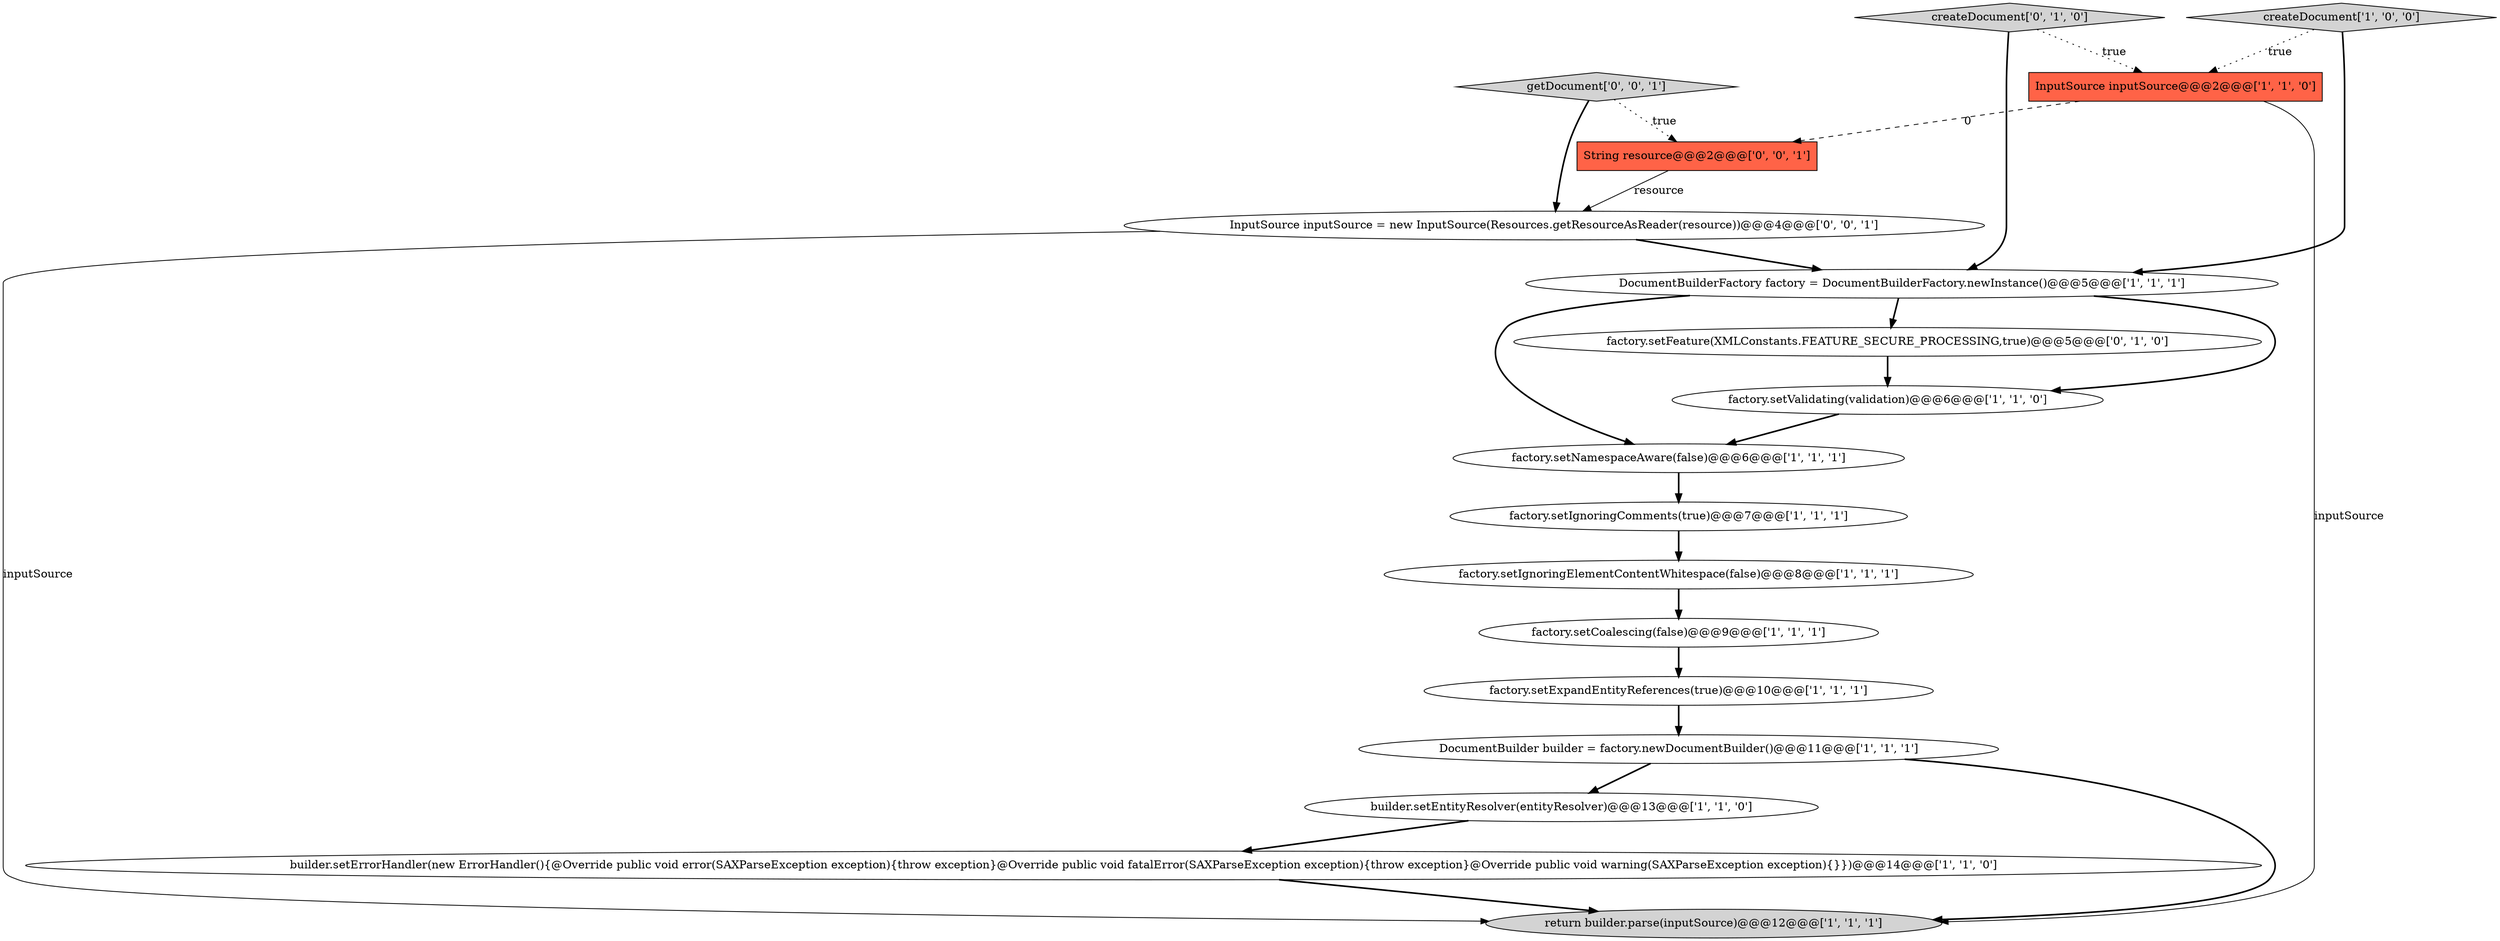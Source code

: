 digraph {
12 [style = filled, label = "createDocument['1', '0', '0']", fillcolor = lightgray, shape = diamond image = "AAA0AAABBB1BBB"];
10 [style = filled, label = "factory.setIgnoringElementContentWhitespace(false)@@@8@@@['1', '1', '1']", fillcolor = white, shape = ellipse image = "AAA0AAABBB1BBB"];
0 [style = filled, label = "factory.setNamespaceAware(false)@@@6@@@['1', '1', '1']", fillcolor = white, shape = ellipse image = "AAA0AAABBB1BBB"];
15 [style = filled, label = "InputSource inputSource = new InputSource(Resources.getResourceAsReader(resource))@@@4@@@['0', '0', '1']", fillcolor = white, shape = ellipse image = "AAA0AAABBB3BBB"];
4 [style = filled, label = "DocumentBuilder builder = factory.newDocumentBuilder()@@@11@@@['1', '1', '1']", fillcolor = white, shape = ellipse image = "AAA0AAABBB1BBB"];
7 [style = filled, label = "InputSource inputSource@@@2@@@['1', '1', '0']", fillcolor = tomato, shape = box image = "AAA0AAABBB1BBB"];
13 [style = filled, label = "createDocument['0', '1', '0']", fillcolor = lightgray, shape = diamond image = "AAA0AAABBB2BBB"];
6 [style = filled, label = "factory.setCoalescing(false)@@@9@@@['1', '1', '1']", fillcolor = white, shape = ellipse image = "AAA0AAABBB1BBB"];
1 [style = filled, label = "factory.setIgnoringComments(true)@@@7@@@['1', '1', '1']", fillcolor = white, shape = ellipse image = "AAA0AAABBB1BBB"];
5 [style = filled, label = "builder.setErrorHandler(new ErrorHandler(){@Override public void error(SAXParseException exception){throw exception}@Override public void fatalError(SAXParseException exception){throw exception}@Override public void warning(SAXParseException exception){}})@@@14@@@['1', '1', '0']", fillcolor = white, shape = ellipse image = "AAA0AAABBB1BBB"];
9 [style = filled, label = "builder.setEntityResolver(entityResolver)@@@13@@@['1', '1', '0']", fillcolor = white, shape = ellipse image = "AAA0AAABBB1BBB"];
17 [style = filled, label = "getDocument['0', '0', '1']", fillcolor = lightgray, shape = diamond image = "AAA0AAABBB3BBB"];
3 [style = filled, label = "return builder.parse(inputSource)@@@12@@@['1', '1', '1']", fillcolor = lightgray, shape = ellipse image = "AAA0AAABBB1BBB"];
11 [style = filled, label = "factory.setExpandEntityReferences(true)@@@10@@@['1', '1', '1']", fillcolor = white, shape = ellipse image = "AAA0AAABBB1BBB"];
14 [style = filled, label = "factory.setFeature(XMLConstants.FEATURE_SECURE_PROCESSING,true)@@@5@@@['0', '1', '0']", fillcolor = white, shape = ellipse image = "AAA1AAABBB2BBB"];
2 [style = filled, label = "DocumentBuilderFactory factory = DocumentBuilderFactory.newInstance()@@@5@@@['1', '1', '1']", fillcolor = white, shape = ellipse image = "AAA0AAABBB1BBB"];
8 [style = filled, label = "factory.setValidating(validation)@@@6@@@['1', '1', '0']", fillcolor = white, shape = ellipse image = "AAA0AAABBB1BBB"];
16 [style = filled, label = "String resource@@@2@@@['0', '0', '1']", fillcolor = tomato, shape = box image = "AAA0AAABBB3BBB"];
12->7 [style = dotted, label="true"];
11->4 [style = bold, label=""];
1->10 [style = bold, label=""];
10->6 [style = bold, label=""];
17->16 [style = dotted, label="true"];
8->0 [style = bold, label=""];
12->2 [style = bold, label=""];
6->11 [style = bold, label=""];
16->15 [style = solid, label="resource"];
0->1 [style = bold, label=""];
15->2 [style = bold, label=""];
2->8 [style = bold, label=""];
15->3 [style = solid, label="inputSource"];
17->15 [style = bold, label=""];
4->9 [style = bold, label=""];
14->8 [style = bold, label=""];
7->3 [style = solid, label="inputSource"];
7->16 [style = dashed, label="0"];
2->14 [style = bold, label=""];
2->0 [style = bold, label=""];
5->3 [style = bold, label=""];
13->2 [style = bold, label=""];
9->5 [style = bold, label=""];
4->3 [style = bold, label=""];
13->7 [style = dotted, label="true"];
}
